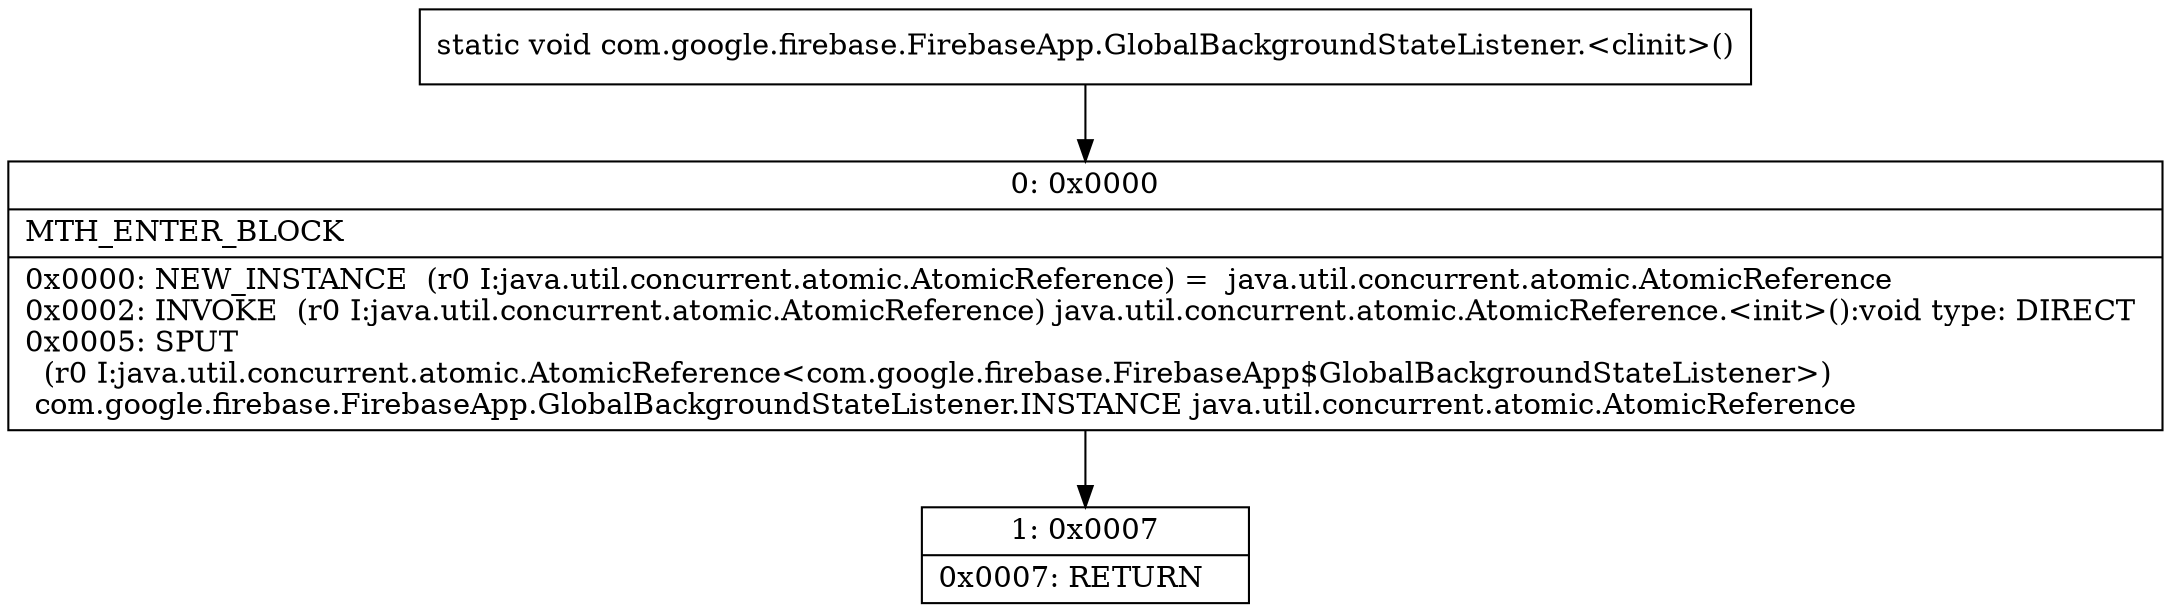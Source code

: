 digraph "CFG forcom.google.firebase.FirebaseApp.GlobalBackgroundStateListener.\<clinit\>()V" {
Node_0 [shape=record,label="{0\:\ 0x0000|MTH_ENTER_BLOCK\l|0x0000: NEW_INSTANCE  (r0 I:java.util.concurrent.atomic.AtomicReference) =  java.util.concurrent.atomic.AtomicReference \l0x0002: INVOKE  (r0 I:java.util.concurrent.atomic.AtomicReference) java.util.concurrent.atomic.AtomicReference.\<init\>():void type: DIRECT \l0x0005: SPUT  \l  (r0 I:java.util.concurrent.atomic.AtomicReference\<com.google.firebase.FirebaseApp$GlobalBackgroundStateListener\>)\l com.google.firebase.FirebaseApp.GlobalBackgroundStateListener.INSTANCE java.util.concurrent.atomic.AtomicReference \l}"];
Node_1 [shape=record,label="{1\:\ 0x0007|0x0007: RETURN   \l}"];
MethodNode[shape=record,label="{static void com.google.firebase.FirebaseApp.GlobalBackgroundStateListener.\<clinit\>() }"];
MethodNode -> Node_0;
Node_0 -> Node_1;
}

